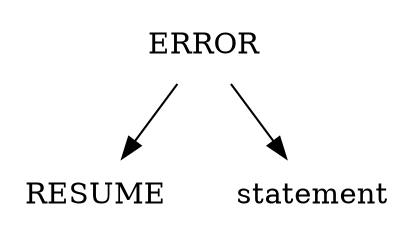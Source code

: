 digraph L0 {
        size = "3,2";
        ordering=out;
        node [shape = plaintext];
        ERROR -> RESUME;
        ERROR -> statement;
}
